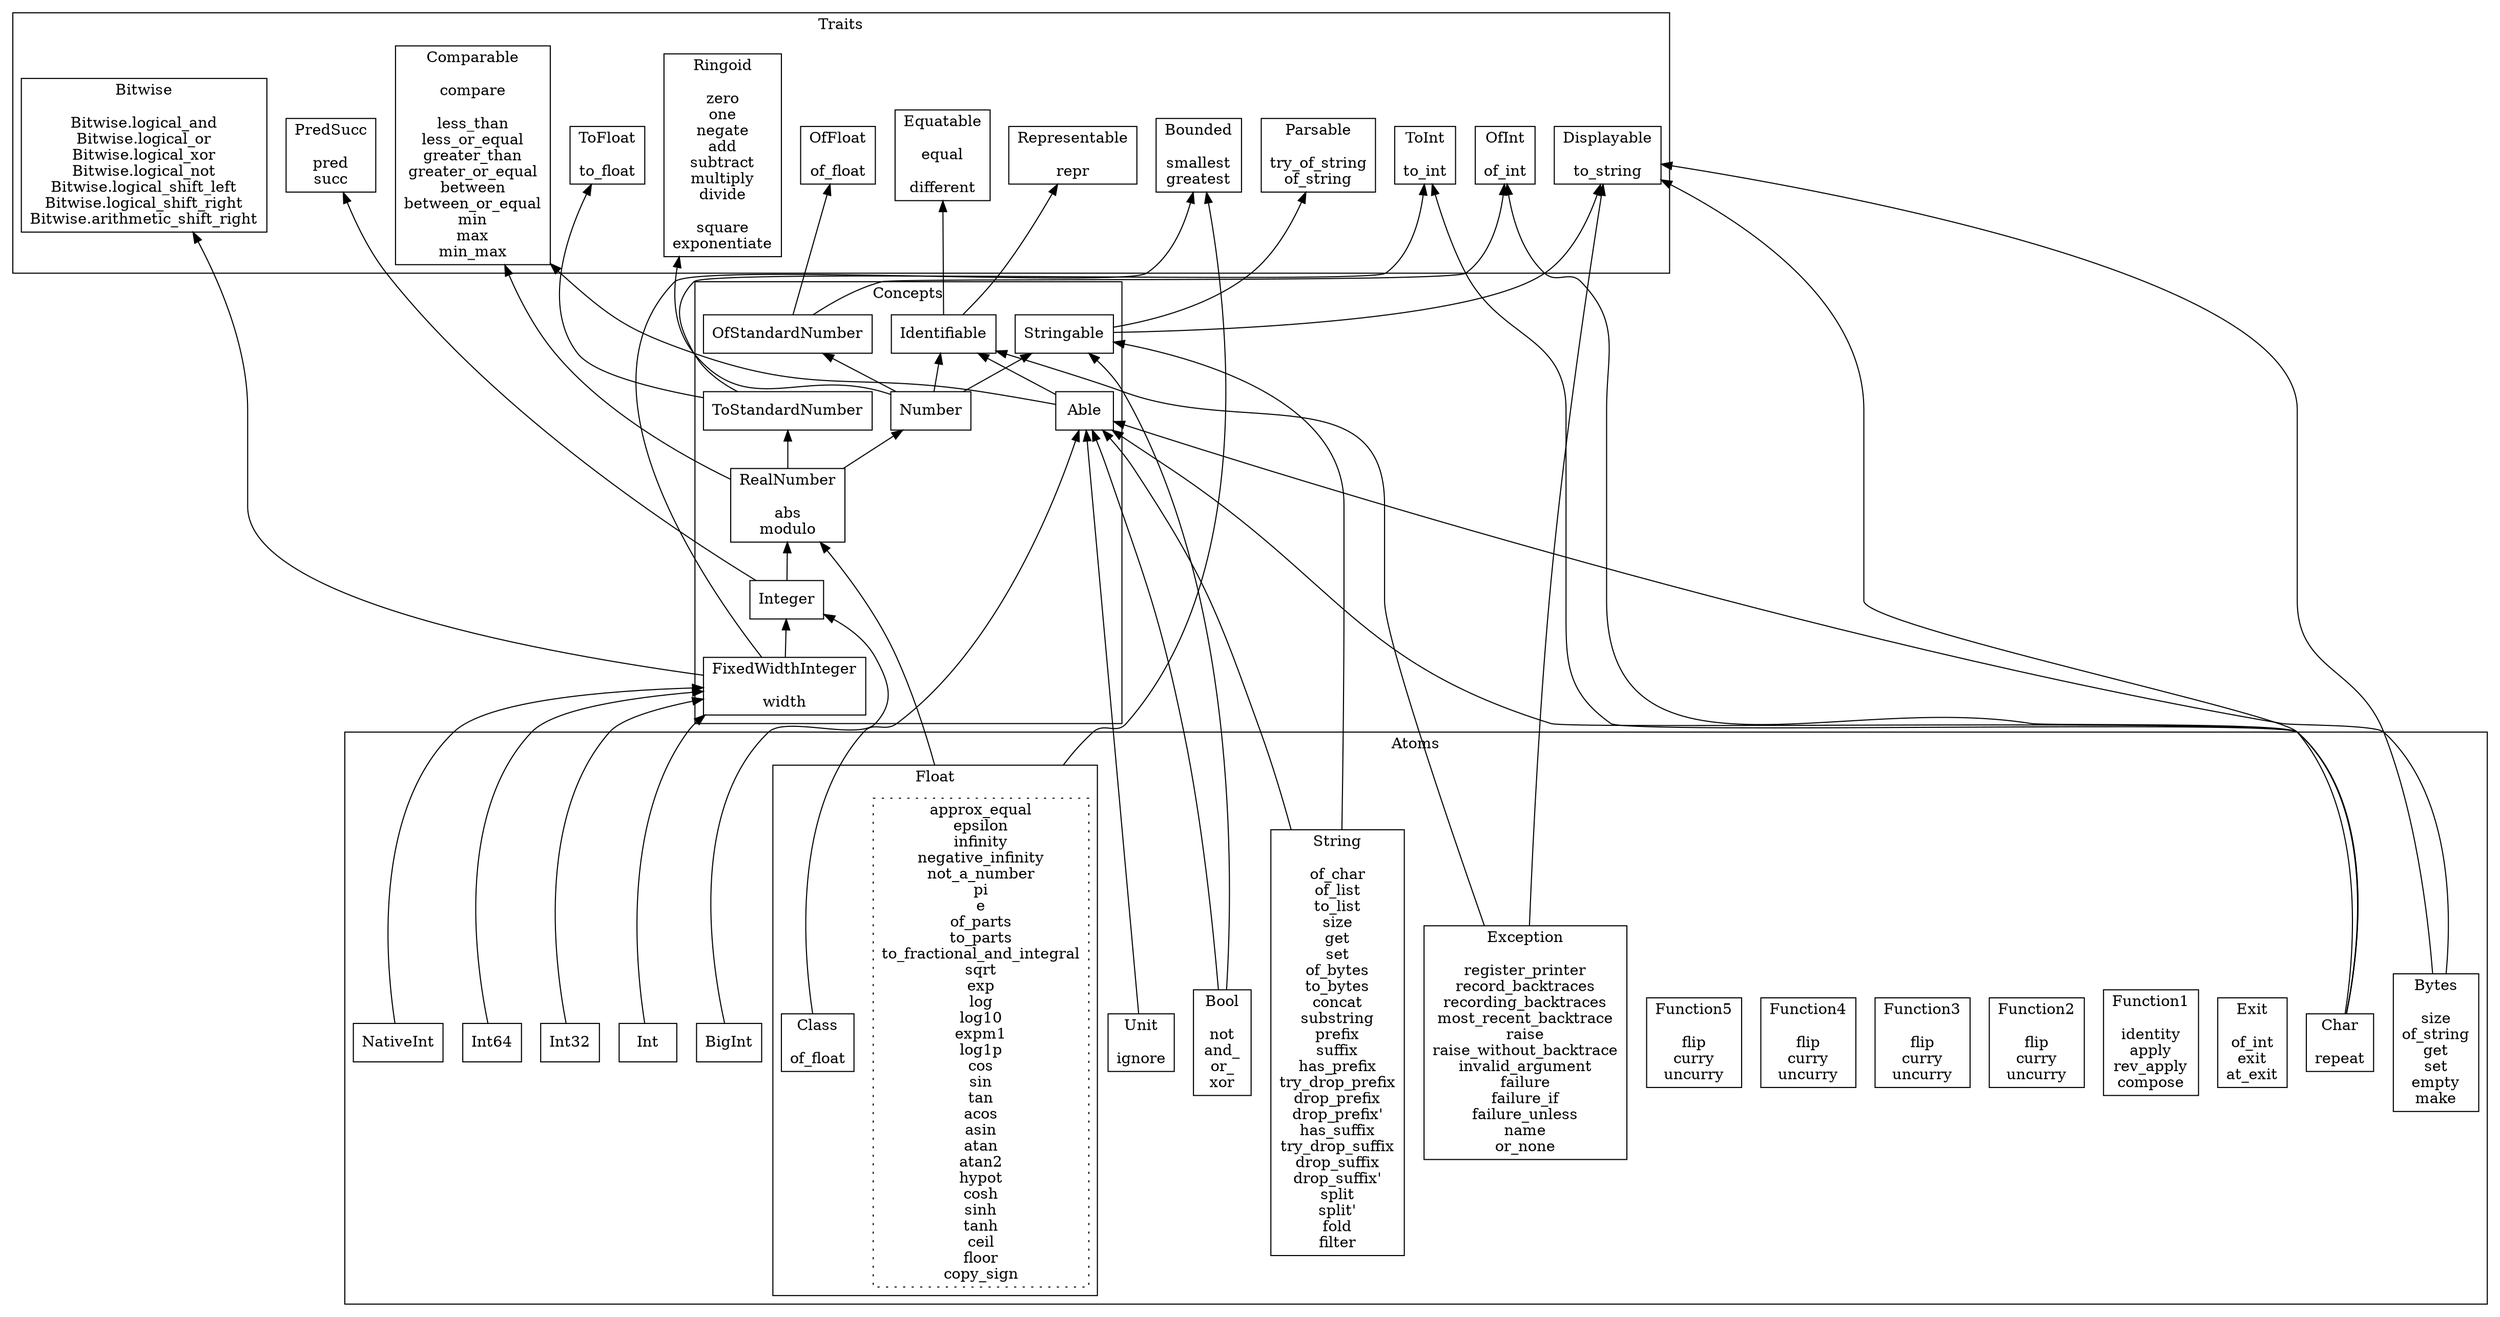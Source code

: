 digraph {
  compound=true
  rankdir="BT"
  node [shape="box"]
  subgraph cluster_Traits {
    label="Traits"
    labelloc="b"
    representable [label="Representable\n\nrepr"]
    equatable [label="Equatable\n\nequal\n\ndifferent"]
    displayable [label="Displayable\n\nto_string"]
    parsable [label="Parsable\n\ntry_of_string\nof_string"]
    comparable [label="Comparable\n\ncompare\n\nless_than\nless_or_equal\ngreater_than\ngreater_or_equal\nbetween\nbetween_or_equal\nmin\nmax\nmin_max"]
    ringoid [label="Ringoid\n\nzero\none\nnegate\nadd\nsubtract\nmultiply\ndivide\n\nsquare\nexponentiate"]
    ofint [label="OfInt\n\nof_int"]
    toint [label="ToInt\n\nto_int"]
    offloat [label="OfFloat\n\nof_float"]
    tofloat [label="ToFloat\n\nto_float"]
    predsucc [label="PredSucc\n\npred\nsucc"]
    bounded [label="Bounded\n\nsmallest\ngreatest"]
    bitwise [label="Bitwise\n\nBitwise.logical_and\nBitwise.logical_or\nBitwise.logical_xor\nBitwise.logical_not\nBitwise.logical_shift_left\nBitwise.logical_shift_right\nBitwise.arithmetic_shift_right"]
  }
  subgraph cluster_Concepts {
    label="Concepts"
    labelloc="b"
    identifiable [label="Identifiable"]
    able [label="Able"]
    stringable [label="Stringable"]
    ofstandardnumber [label="OfStandardNumber"]
    number [label="Number"]
    tostandardnumber [label="ToStandardNumber"]
    realnumber [label="RealNumber\n\nabs\nmodulo"]
    integer [label="Integer"]
    fixedwidthinteger [label="FixedWidthInteger\n\nwidth"]
  }
  subgraph cluster_Atoms {
    label="Atoms"
    labelloc="b"
    exception [label="Exception\n\nregister_printer\nrecord_backtraces\nrecording_backtraces\nmost_recent_backtrace\nraise\nraise_without_backtrace\ninvalid_argument\nfailure\nfailure_if\nfailure_unless\nname\nor_none"]
    exit [label="Exit\n\nof_int\nexit\nat_exit"]
    function1 [label="Function1\n\nidentity\napply\nrev_apply\ncompose"]
    function2 [label="Function2\n\nflip\ncurry\nuncurry"]
    function3 [label="Function3\n\nflip\ncurry\nuncurry"]
    function4 [label="Function4\n\nflip\ncurry\nuncurry"]
    function5 [label="Function5\n\nflip\ncurry\nuncurry"]
    unit [label="Unit\n\nignore"]
    bool [label="Bool\n\nnot\nand_\nor_\nxor"]
    char [label="Char\n\nrepeat"]
    int [label="Int"]
    int32 [label="Int32"]
    int64 [label="Int64"]
    nativeint [label="NativeInt"]
    bigint [label="BigInt"]
    subgraph cluster_Float {
      label="Float"
      labelloc="b"
      float [style="dotted",label="approx_equal\nepsilon\ninfinity\nnegative_infinity\nnot_a_number\npi\ne\nof_parts\nto_parts\nto_fractional_and_integral\nsqrt\nexp\nlog\nlog10\nexpm1\nlog1p\ncos\nsin\ntan\nacos\nasin\natan\natan2\nhypot\ncosh\nsinh\ntanh\nceil\nfloor\ncopy_sign"]
      float_class [label="Class\n\nof_float"]
    }
    string [label="String\n\nof_char\nof_list\nto_list\nsize\nget\nset\nof_bytes\nto_bytes\nconcat\nsubstring\nprefix\nsuffix\nhas_prefix\ntry_drop_prefix\ndrop_prefix\ndrop_prefix'\nhas_suffix\ntry_drop_suffix\ndrop_suffix\ndrop_suffix'\nsplit\nsplit'\nfold\nfilter"]
    bytes [label="Bytes\n\nsize\nof_string\nget\nset\nempty\nmake"]
  }
  identifiable -> equatable
  identifiable -> representable
  able -> identifiable
  able -> comparable
  stringable -> displayable
  stringable -> parsable
  ofstandardnumber -> ofint
  ofstandardnumber -> offloat
  number -> identifiable
  number -> stringable
  number -> ringoid
  number -> ofstandardnumber
  tostandardnumber -> toint
  tostandardnumber -> tofloat
  realnumber -> number
  realnumber -> comparable
  realnumber -> tostandardnumber
  integer -> realnumber
  integer -> predsucc
  fixedwidthinteger -> integer
  fixedwidthinteger -> bounded
  fixedwidthinteger -> bitwise
  exception -> identifiable
  exception -> displayable
  unit -> able
  bool -> able
  bool -> stringable
  char -> able
  char -> displayable
  char -> ofint
  char -> toint
  int -> fixedwidthinteger
  int32 -> fixedwidthinteger
  int64 -> fixedwidthinteger
  nativeint -> fixedwidthinteger
  bigint -> integer
  float -> realnumber [ltail="cluster_Float"]
  float -> bounded [ltail="cluster_Float"]
  float_class -> able
  string -> able
  string -> stringable
  bytes -> able
  bytes -> displayable
}
